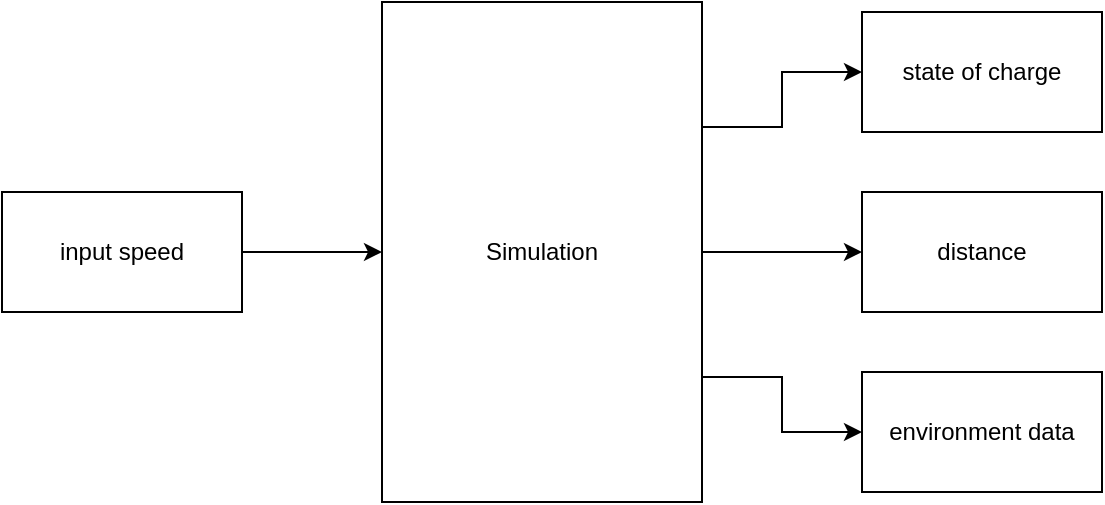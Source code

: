<mxfile version="14.8.1" type="github">
  <diagram id="28VTI09ovEdbeb4I-dWO" name="Page-1">
    <mxGraphModel dx="1422" dy="743" grid="1" gridSize="10" guides="1" tooltips="1" connect="1" arrows="1" fold="1" page="1" pageScale="1" pageWidth="827" pageHeight="1169" math="0" shadow="0">
      <root>
        <mxCell id="0" />
        <mxCell id="1" parent="0" />
        <mxCell id="CGGK-X_BQEhCbvVUV3Iy-6" style="edgeStyle=orthogonalEdgeStyle;rounded=0;orthogonalLoop=1;jettySize=auto;html=1;exitX=1;exitY=0.5;exitDx=0;exitDy=0;entryX=0;entryY=0.5;entryDx=0;entryDy=0;" edge="1" parent="1" source="CGGK-X_BQEhCbvVUV3Iy-1" target="CGGK-X_BQEhCbvVUV3Iy-3">
          <mxGeometry relative="1" as="geometry" />
        </mxCell>
        <mxCell id="CGGK-X_BQEhCbvVUV3Iy-10" style="edgeStyle=orthogonalEdgeStyle;rounded=0;orthogonalLoop=1;jettySize=auto;html=1;exitX=1;exitY=0.25;exitDx=0;exitDy=0;" edge="1" parent="1" source="CGGK-X_BQEhCbvVUV3Iy-1" target="CGGK-X_BQEhCbvVUV3Iy-9">
          <mxGeometry relative="1" as="geometry" />
        </mxCell>
        <mxCell id="CGGK-X_BQEhCbvVUV3Iy-11" style="edgeStyle=orthogonalEdgeStyle;rounded=0;orthogonalLoop=1;jettySize=auto;html=1;exitX=1;exitY=0.75;exitDx=0;exitDy=0;" edge="1" parent="1" source="CGGK-X_BQEhCbvVUV3Iy-1" target="CGGK-X_BQEhCbvVUV3Iy-8">
          <mxGeometry relative="1" as="geometry" />
        </mxCell>
        <mxCell id="CGGK-X_BQEhCbvVUV3Iy-1" value="Simulation" style="rounded=0;whiteSpace=wrap;html=1;" vertex="1" parent="1">
          <mxGeometry x="310" y="205" width="160" height="250" as="geometry" />
        </mxCell>
        <mxCell id="CGGK-X_BQEhCbvVUV3Iy-5" style="edgeStyle=orthogonalEdgeStyle;rounded=0;orthogonalLoop=1;jettySize=auto;html=1;exitX=1;exitY=0.5;exitDx=0;exitDy=0;entryX=0;entryY=0.5;entryDx=0;entryDy=0;" edge="1" parent="1" source="CGGK-X_BQEhCbvVUV3Iy-2" target="CGGK-X_BQEhCbvVUV3Iy-1">
          <mxGeometry relative="1" as="geometry" />
        </mxCell>
        <mxCell id="CGGK-X_BQEhCbvVUV3Iy-2" value="input speed" style="rounded=0;whiteSpace=wrap;html=1;" vertex="1" parent="1">
          <mxGeometry x="120" y="300" width="120" height="60" as="geometry" />
        </mxCell>
        <mxCell id="CGGK-X_BQEhCbvVUV3Iy-3" value="distance" style="rounded=0;whiteSpace=wrap;html=1;" vertex="1" parent="1">
          <mxGeometry x="550" y="300" width="120" height="60" as="geometry" />
        </mxCell>
        <mxCell id="CGGK-X_BQEhCbvVUV3Iy-8" value="environment data" style="rounded=0;whiteSpace=wrap;html=1;" vertex="1" parent="1">
          <mxGeometry x="550" y="390" width="120" height="60" as="geometry" />
        </mxCell>
        <mxCell id="CGGK-X_BQEhCbvVUV3Iy-9" value="state of charge" style="rounded=0;whiteSpace=wrap;html=1;" vertex="1" parent="1">
          <mxGeometry x="550" y="210" width="120" height="60" as="geometry" />
        </mxCell>
      </root>
    </mxGraphModel>
  </diagram>
</mxfile>
